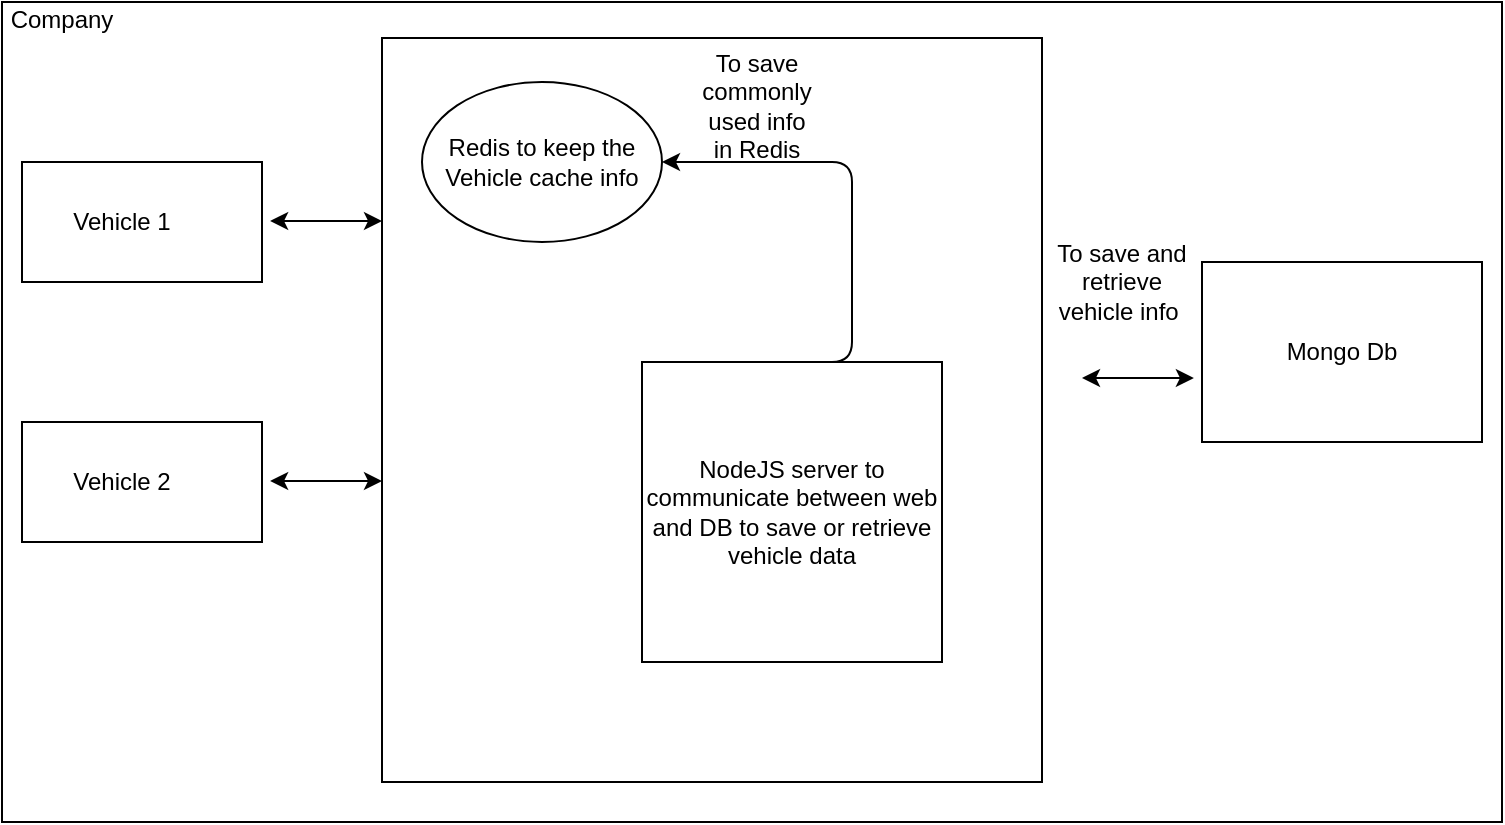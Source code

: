 <mxfile version="14.2.7" type="device"><diagram id="a2hDqBOfnwOJURAxlIVK" name="Page-1"><mxGraphModel dx="782" dy="469" grid="1" gridSize="10" guides="1" tooltips="1" connect="1" arrows="1" fold="1" page="1" pageScale="1" pageWidth="850" pageHeight="1100" math="0" shadow="0"><root><mxCell id="0"/><mxCell id="1" parent="0"/><mxCell id="znVNvSi0GPqy2ZzzUwHz-2" value="" style="rounded=0;whiteSpace=wrap;html=1;" vertex="1" parent="1"><mxGeometry x="20" y="60" width="750" height="410" as="geometry"/></mxCell><mxCell id="znVNvSi0GPqy2ZzzUwHz-3" value="Company" style="text;html=1;strokeColor=none;fillColor=none;align=center;verticalAlign=middle;whiteSpace=wrap;rounded=0;" vertex="1" parent="1"><mxGeometry x="30" y="60" width="40" height="18" as="geometry"/></mxCell><mxCell id="znVNvSi0GPqy2ZzzUwHz-4" value="" style="rounded=0;whiteSpace=wrap;html=1;" vertex="1" parent="1"><mxGeometry x="30" y="140" width="120" height="60" as="geometry"/></mxCell><mxCell id="znVNvSi0GPqy2ZzzUwHz-5" value="" style="rounded=0;whiteSpace=wrap;html=1;" vertex="1" parent="1"><mxGeometry x="30" y="270" width="120" height="60" as="geometry"/></mxCell><mxCell id="znVNvSi0GPqy2ZzzUwHz-6" value="Vehicle 1" style="text;html=1;strokeColor=none;fillColor=none;align=center;verticalAlign=middle;whiteSpace=wrap;rounded=0;" vertex="1" parent="1"><mxGeometry x="50" y="160" width="60" height="20" as="geometry"/></mxCell><mxCell id="znVNvSi0GPqy2ZzzUwHz-7" value="Vehicle 2" style="text;html=1;strokeColor=none;fillColor=none;align=center;verticalAlign=middle;whiteSpace=wrap;rounded=0;" vertex="1" parent="1"><mxGeometry x="50" y="290" width="60" height="20" as="geometry"/></mxCell><mxCell id="znVNvSi0GPqy2ZzzUwHz-8" value="" style="rounded=0;whiteSpace=wrap;html=1;" vertex="1" parent="1"><mxGeometry x="210" y="78" width="330" height="372" as="geometry"/></mxCell><mxCell id="znVNvSi0GPqy2ZzzUwHz-9" value="Mongo Db" style="rounded=0;whiteSpace=wrap;html=1;" vertex="1" parent="1"><mxGeometry x="620" y="190" width="140" height="90" as="geometry"/></mxCell><mxCell id="znVNvSi0GPqy2ZzzUwHz-11" value="Redis to keep the Vehicle cache info" style="ellipse;whiteSpace=wrap;html=1;" vertex="1" parent="1"><mxGeometry x="230" y="100" width="120" height="80" as="geometry"/></mxCell><mxCell id="znVNvSi0GPqy2ZzzUwHz-13" value="" style="endArrow=classic;startArrow=classic;html=1;entryX=-0.029;entryY=0.867;entryDx=0;entryDy=0;entryPerimeter=0;" edge="1" parent="1"><mxGeometry width="50" height="50" relative="1" as="geometry"><mxPoint x="154.06" y="169.5" as="sourcePoint"/><mxPoint x="210.0" y="169.53" as="targetPoint"/></mxGeometry></mxCell><mxCell id="znVNvSi0GPqy2ZzzUwHz-14" value="To save and retrieve vehicle info&amp;nbsp;" style="text;html=1;strokeColor=none;fillColor=none;align=center;verticalAlign=middle;whiteSpace=wrap;rounded=0;" vertex="1" parent="1"><mxGeometry x="540" y="190" width="80" height="20" as="geometry"/></mxCell><mxCell id="znVNvSi0GPqy2ZzzUwHz-15" value="" style="endArrow=classic;startArrow=classic;html=1;entryX=-0.029;entryY=0.867;entryDx=0;entryDy=0;entryPerimeter=0;" edge="1" parent="1"><mxGeometry width="50" height="50" relative="1" as="geometry"><mxPoint x="560" y="248" as="sourcePoint"/><mxPoint x="615.94" y="248.03" as="targetPoint"/></mxGeometry></mxCell><mxCell id="znVNvSi0GPqy2ZzzUwHz-16" value="" style="endArrow=classic;startArrow=classic;html=1;entryX=-0.029;entryY=0.867;entryDx=0;entryDy=0;entryPerimeter=0;" edge="1" parent="1"><mxGeometry width="50" height="50" relative="1" as="geometry"><mxPoint x="154.06" y="299.5" as="sourcePoint"/><mxPoint x="210.0" y="299.53" as="targetPoint"/></mxGeometry></mxCell><mxCell id="znVNvSi0GPqy2ZzzUwHz-17" value="NodeJS server to communicate between web and DB to save or retrieve vehicle data" style="whiteSpace=wrap;html=1;aspect=fixed;" vertex="1" parent="1"><mxGeometry x="340" y="240" width="150" height="150" as="geometry"/></mxCell><mxCell id="znVNvSi0GPqy2ZzzUwHz-22" value="" style="edgeStyle=segmentEdgeStyle;endArrow=classic;html=1;entryX=1;entryY=0.5;entryDx=0;entryDy=0;" edge="1" parent="1" target="znVNvSi0GPqy2ZzzUwHz-11"><mxGeometry width="50" height="50" relative="1" as="geometry"><mxPoint x="385" y="240" as="sourcePoint"/><mxPoint x="435" y="140" as="targetPoint"/><Array as="points"><mxPoint x="445" y="240"/><mxPoint x="445" y="140"/></Array></mxGeometry></mxCell><mxCell id="znVNvSi0GPqy2ZzzUwHz-23" value="To save commonly used info in Redis" style="text;html=1;strokeColor=none;fillColor=none;align=center;verticalAlign=middle;whiteSpace=wrap;rounded=0;" vertex="1" parent="1"><mxGeometry x="370" y="100" width="55" height="23" as="geometry"/></mxCell></root></mxGraphModel></diagram></mxfile>